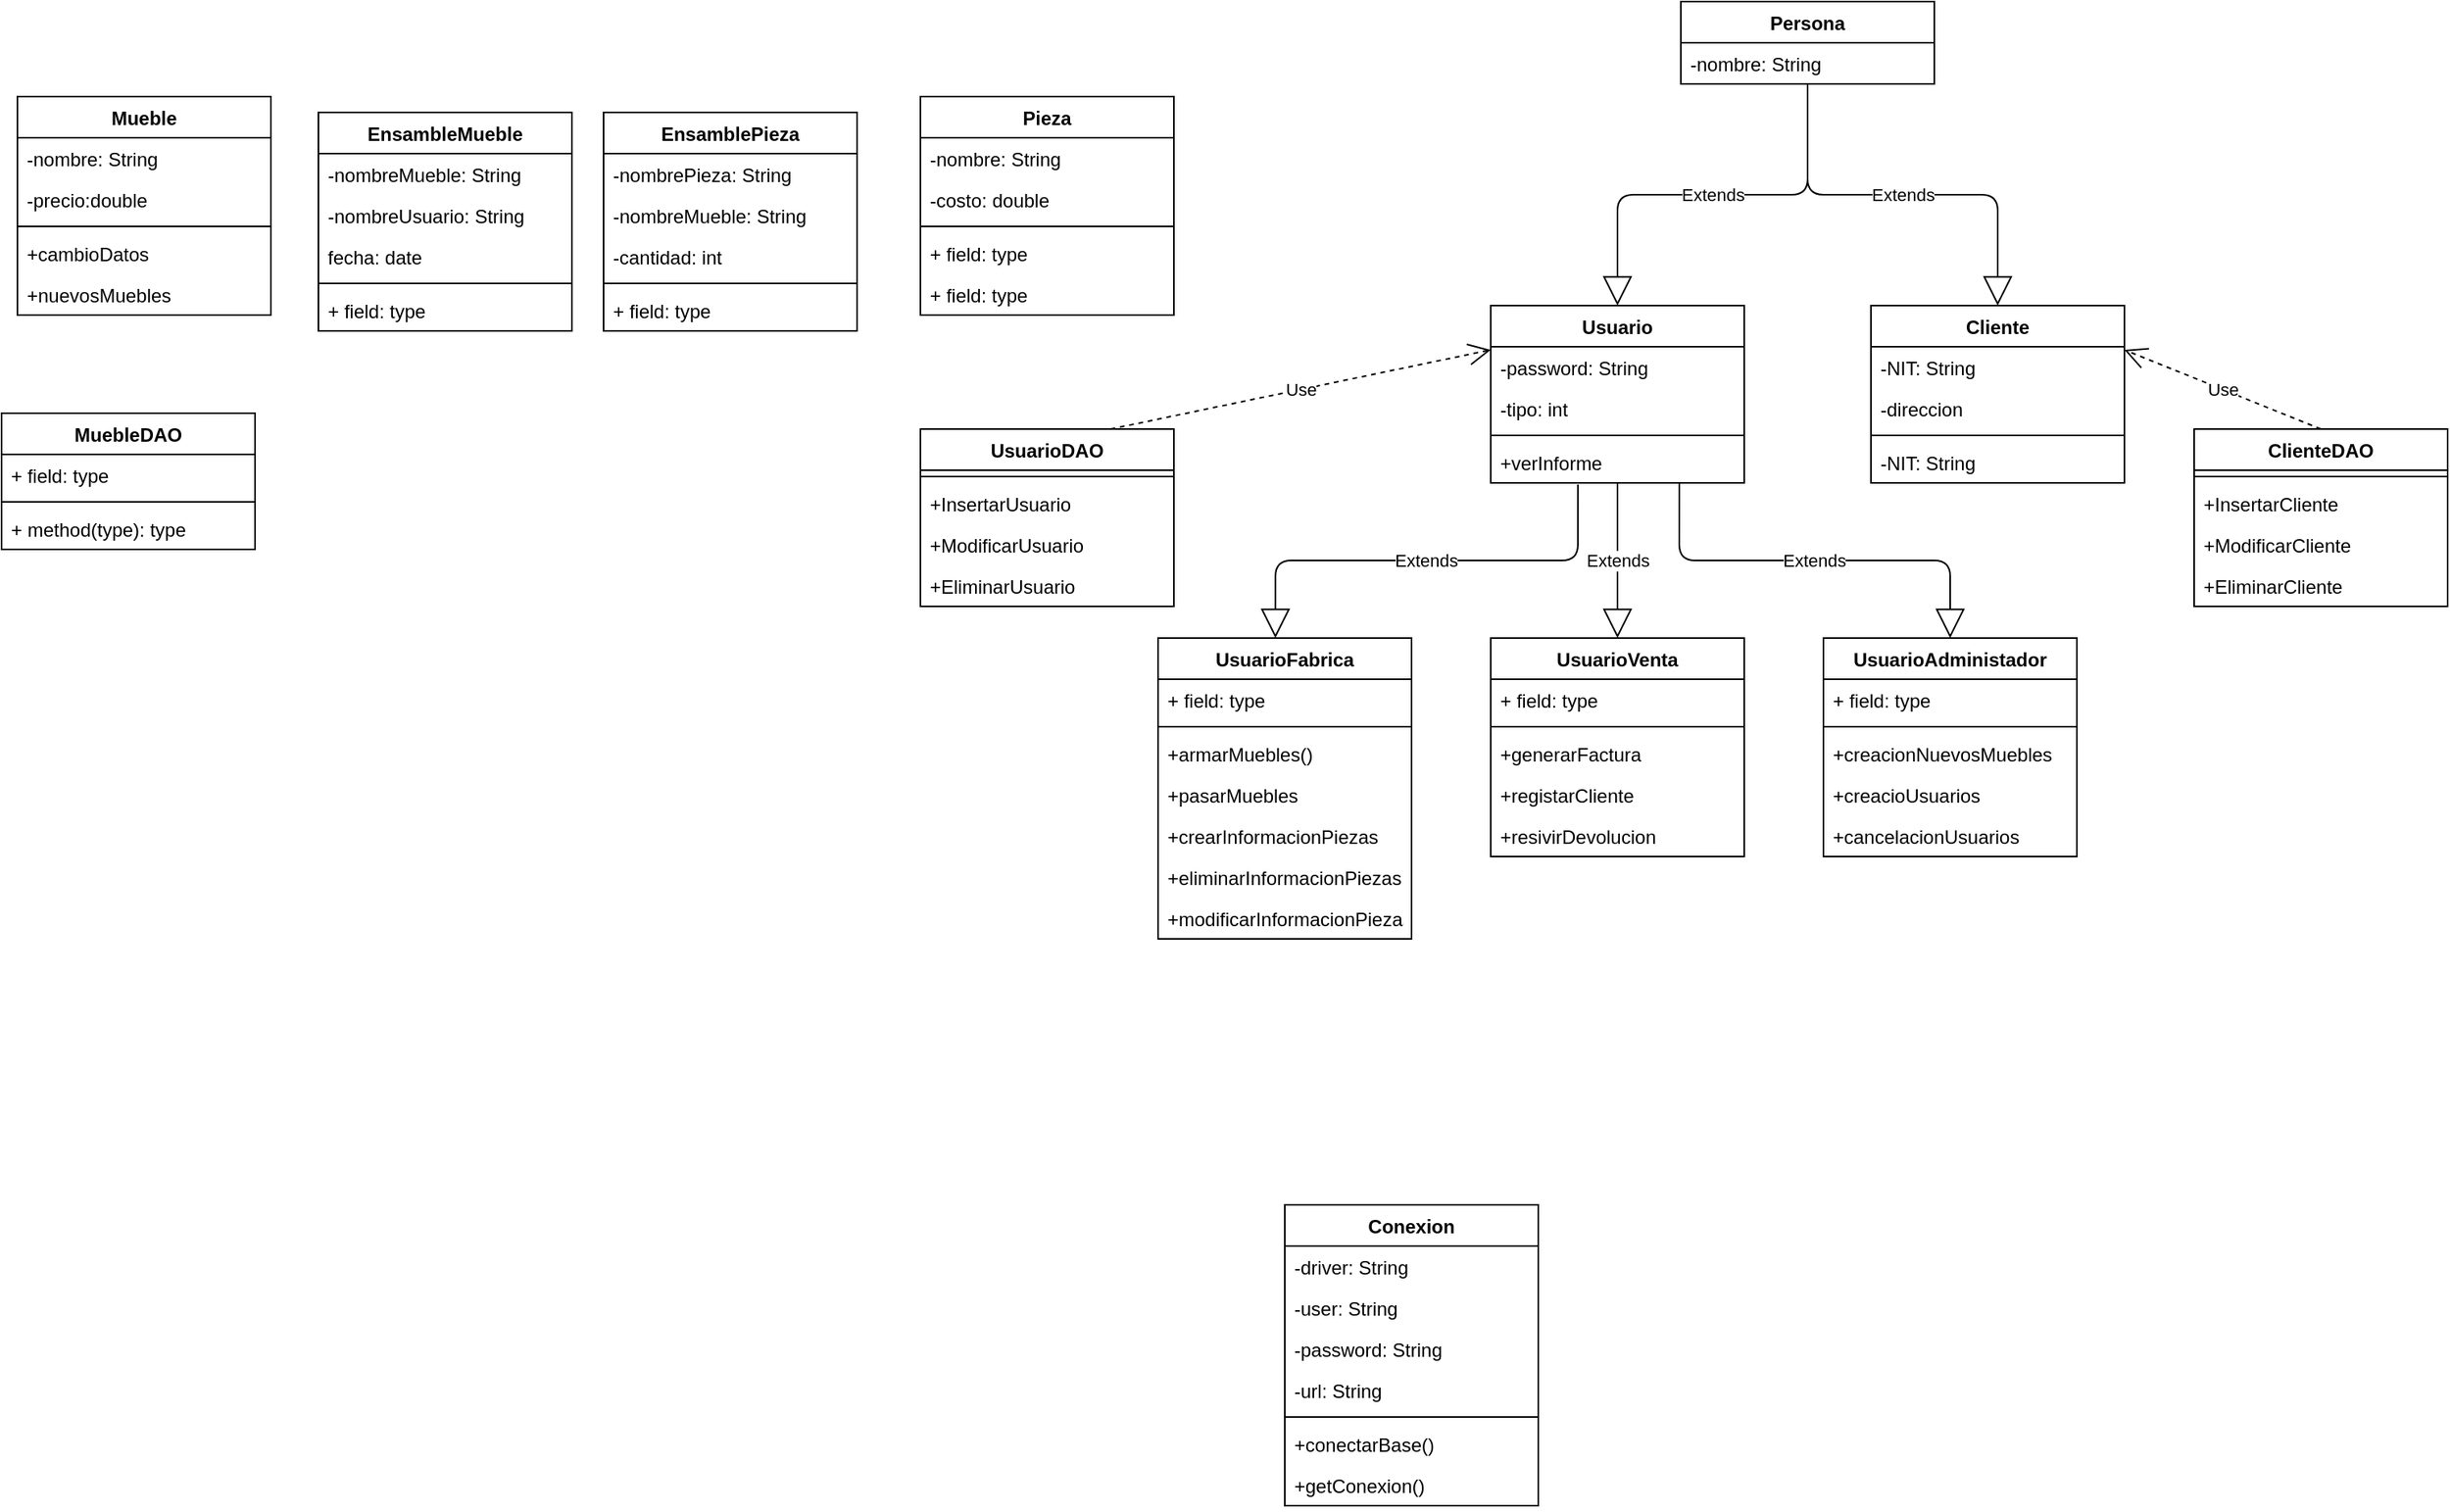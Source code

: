 <mxfile version="13.0.3" type="device"><diagram id="C5RBs43oDa-KdzZeNtuy" name="Page-1"><mxGraphModel dx="1036" dy="513" grid="1" gridSize="10" guides="1" tooltips="1" connect="1" arrows="1" fold="1" page="1" pageScale="1" pageWidth="827" pageHeight="1169" math="0" shadow="0"><root><mxCell id="WIyWlLk6GJQsqaUBKTNV-0"/><mxCell id="WIyWlLk6GJQsqaUBKTNV-1" parent="WIyWlLk6GJQsqaUBKTNV-0"/><mxCell id="KY036yBcIMVqXq4b4mm_-31" value="Extends" style="endArrow=block;endSize=16;endFill=0;html=1;exitX=0.344;exitY=1.038;exitDx=0;exitDy=0;exitPerimeter=0;entryX=0.463;entryY=0;entryDx=0;entryDy=0;entryPerimeter=0;edgeStyle=orthogonalEdgeStyle;" parent="WIyWlLk6GJQsqaUBKTNV-1" source="KY036yBcIMVqXq4b4mm_-18" target="KY036yBcIMVqXq4b4mm_-19" edge="1"><mxGeometry width="160" relative="1" as="geometry"><mxPoint x="860" y="362" as="sourcePoint"/><mxPoint x="960" y="402" as="targetPoint"/></mxGeometry></mxCell><mxCell id="KY036yBcIMVqXq4b4mm_-32" value="Extends" style="endArrow=block;endSize=16;endFill=0;html=1;exitX=0.5;exitY=1;exitDx=0;exitDy=0;exitPerimeter=0;entryX=0.5;entryY=0;entryDx=0;entryDy=0;edgeStyle=orthogonalEdgeStyle;" parent="WIyWlLk6GJQsqaUBKTNV-1" source="KY036yBcIMVqXq4b4mm_-18" target="KY036yBcIMVqXq4b4mm_-23" edge="1"><mxGeometry width="160" relative="1" as="geometry"><mxPoint x="1105.04" y="380.988" as="sourcePoint"/><mxPoint x="924.08" y="452" as="targetPoint"/></mxGeometry></mxCell><mxCell id="KY036yBcIMVqXq4b4mm_-33" value="Extends" style="endArrow=block;endSize=16;endFill=0;html=1;entryX=0.5;entryY=0;entryDx=0;entryDy=0;edgeStyle=orthogonalEdgeStyle;exitX=0.744;exitY=1;exitDx=0;exitDy=0;exitPerimeter=0;" parent="WIyWlLk6GJQsqaUBKTNV-1" source="KY036yBcIMVqXq4b4mm_-18" target="KY036yBcIMVqXq4b4mm_-27" edge="1"><mxGeometry width="160" relative="1" as="geometry"><mxPoint x="1115.04" y="390.988" as="sourcePoint"/><mxPoint x="934.08" y="462" as="targetPoint"/></mxGeometry></mxCell><mxCell id="KY036yBcIMVqXq4b4mm_-54" value="Extends" style="endArrow=block;endSize=16;endFill=0;html=1;entryX=0.5;entryY=0;entryDx=0;entryDy=0;edgeStyle=orthogonalEdgeStyle;exitX=0.5;exitY=1;exitDx=0;exitDy=0;" parent="WIyWlLk6GJQsqaUBKTNV-1" source="KY036yBcIMVqXq4b4mm_-44" target="KY036yBcIMVqXq4b4mm_-12" edge="1"><mxGeometry width="160" relative="1" as="geometry"><mxPoint x="1190" y="123" as="sourcePoint"/><mxPoint x="1034.52" y="302" as="targetPoint"/></mxGeometry></mxCell><mxCell id="KY036yBcIMVqXq4b4mm_-56" value="Extends" style="endArrow=block;endSize=16;endFill=0;html=1;exitX=0.5;exitY=1;exitDx=0;exitDy=0;entryX=0.5;entryY=0;entryDx=0;entryDy=0;edgeStyle=orthogonalEdgeStyle;" parent="WIyWlLk6GJQsqaUBKTNV-1" source="KY036yBcIMVqXq4b4mm_-44" target="KY036yBcIMVqXq4b4mm_-49" edge="1"><mxGeometry width="160" relative="1" as="geometry"><mxPoint x="1233.04" y="122" as="sourcePoint"/><mxPoint x="1140" y="242" as="targetPoint"/></mxGeometry></mxCell><mxCell id="KY036yBcIMVqXq4b4mm_-19" value="UsuarioFabrica" style="swimlane;fontStyle=1;align=center;verticalAlign=top;childLayout=stackLayout;horizontal=1;startSize=26;horizontalStack=0;resizeParent=1;resizeParentMax=0;resizeLast=0;collapsible=1;marginBottom=0;" parent="WIyWlLk6GJQsqaUBKTNV-1" vertex="1"><mxGeometry x="840" y="442" width="160" height="190" as="geometry"/></mxCell><mxCell id="KY036yBcIMVqXq4b4mm_-20" value="+ field: type" style="text;strokeColor=none;fillColor=none;align=left;verticalAlign=top;spacingLeft=4;spacingRight=4;overflow=hidden;rotatable=0;points=[[0,0.5],[1,0.5]];portConstraint=eastwest;" parent="KY036yBcIMVqXq4b4mm_-19" vertex="1"><mxGeometry y="26" width="160" height="26" as="geometry"/></mxCell><mxCell id="KY036yBcIMVqXq4b4mm_-21" value="" style="line;strokeWidth=1;fillColor=none;align=left;verticalAlign=middle;spacingTop=-1;spacingLeft=3;spacingRight=3;rotatable=0;labelPosition=right;points=[];portConstraint=eastwest;" parent="KY036yBcIMVqXq4b4mm_-19" vertex="1"><mxGeometry y="52" width="160" height="8" as="geometry"/></mxCell><mxCell id="KY036yBcIMVqXq4b4mm_-22" value="+armarMuebles()" style="text;strokeColor=none;fillColor=none;align=left;verticalAlign=top;spacingLeft=4;spacingRight=4;overflow=hidden;rotatable=0;points=[[0,0.5],[1,0.5]];portConstraint=eastwest;" parent="KY036yBcIMVqXq4b4mm_-19" vertex="1"><mxGeometry y="60" width="160" height="26" as="geometry"/></mxCell><mxCell id="KY036yBcIMVqXq4b4mm_-41" value="+pasarMuebles" style="text;strokeColor=none;fillColor=none;align=left;verticalAlign=top;spacingLeft=4;spacingRight=4;overflow=hidden;rotatable=0;points=[[0,0.5],[1,0.5]];portConstraint=eastwest;" parent="KY036yBcIMVqXq4b4mm_-19" vertex="1"><mxGeometry y="86" width="160" height="26" as="geometry"/></mxCell><mxCell id="KY036yBcIMVqXq4b4mm_-57" value="+crearInformacionPiezas" style="text;strokeColor=none;fillColor=none;align=left;verticalAlign=top;spacingLeft=4;spacingRight=4;overflow=hidden;rotatable=0;points=[[0,0.5],[1,0.5]];portConstraint=eastwest;" parent="KY036yBcIMVqXq4b4mm_-19" vertex="1"><mxGeometry y="112" width="160" height="26" as="geometry"/></mxCell><mxCell id="KY036yBcIMVqXq4b4mm_-58" value="+eliminarInformacionPiezas" style="text;strokeColor=none;fillColor=none;align=left;verticalAlign=top;spacingLeft=4;spacingRight=4;overflow=hidden;rotatable=0;points=[[0,0.5],[1,0.5]];portConstraint=eastwest;" parent="KY036yBcIMVqXq4b4mm_-19" vertex="1"><mxGeometry y="138" width="160" height="26" as="geometry"/></mxCell><mxCell id="KY036yBcIMVqXq4b4mm_-59" value="+modificarInformacionPiezas" style="text;strokeColor=none;fillColor=none;align=left;verticalAlign=top;spacingLeft=4;spacingRight=4;overflow=hidden;rotatable=0;points=[[0,0.5],[1,0.5]];portConstraint=eastwest;" parent="KY036yBcIMVqXq4b4mm_-19" vertex="1"><mxGeometry y="164" width="160" height="26" as="geometry"/></mxCell><mxCell id="KY036yBcIMVqXq4b4mm_-23" value="UsuarioVenta" style="swimlane;fontStyle=1;align=center;verticalAlign=top;childLayout=stackLayout;horizontal=1;startSize=26;horizontalStack=0;resizeParent=1;resizeParentMax=0;resizeLast=0;collapsible=1;marginBottom=0;" parent="WIyWlLk6GJQsqaUBKTNV-1" vertex="1"><mxGeometry x="1050" y="442" width="160" height="138" as="geometry"/></mxCell><mxCell id="KY036yBcIMVqXq4b4mm_-24" value="+ field: type" style="text;strokeColor=none;fillColor=none;align=left;verticalAlign=top;spacingLeft=4;spacingRight=4;overflow=hidden;rotatable=0;points=[[0,0.5],[1,0.5]];portConstraint=eastwest;" parent="KY036yBcIMVqXq4b4mm_-23" vertex="1"><mxGeometry y="26" width="160" height="26" as="geometry"/></mxCell><mxCell id="KY036yBcIMVqXq4b4mm_-25" value="" style="line;strokeWidth=1;fillColor=none;align=left;verticalAlign=middle;spacingTop=-1;spacingLeft=3;spacingRight=3;rotatable=0;labelPosition=right;points=[];portConstraint=eastwest;" parent="KY036yBcIMVqXq4b4mm_-23" vertex="1"><mxGeometry y="52" width="160" height="8" as="geometry"/></mxCell><mxCell id="KY036yBcIMVqXq4b4mm_-26" value="+generarFactura" style="text;strokeColor=none;fillColor=none;align=left;verticalAlign=top;spacingLeft=4;spacingRight=4;overflow=hidden;rotatable=0;points=[[0,0.5],[1,0.5]];portConstraint=eastwest;" parent="KY036yBcIMVqXq4b4mm_-23" vertex="1"><mxGeometry y="60" width="160" height="26" as="geometry"/></mxCell><mxCell id="KY036yBcIMVqXq4b4mm_-42" value="+registarCliente" style="text;strokeColor=none;fillColor=none;align=left;verticalAlign=top;spacingLeft=4;spacingRight=4;overflow=hidden;rotatable=0;points=[[0,0.5],[1,0.5]];portConstraint=eastwest;" parent="KY036yBcIMVqXq4b4mm_-23" vertex="1"><mxGeometry y="86" width="160" height="26" as="geometry"/></mxCell><mxCell id="KY036yBcIMVqXq4b4mm_-43" value="+resivirDevolucion" style="text;strokeColor=none;fillColor=none;align=left;verticalAlign=top;spacingLeft=4;spacingRight=4;overflow=hidden;rotatable=0;points=[[0,0.5],[1,0.5]];portConstraint=eastwest;" parent="KY036yBcIMVqXq4b4mm_-23" vertex="1"><mxGeometry y="112" width="160" height="26" as="geometry"/></mxCell><mxCell id="KY036yBcIMVqXq4b4mm_-27" value="UsuarioAdministador" style="swimlane;fontStyle=1;align=center;verticalAlign=top;childLayout=stackLayout;horizontal=1;startSize=26;horizontalStack=0;resizeParent=1;resizeParentMax=0;resizeLast=0;collapsible=1;marginBottom=0;" parent="WIyWlLk6GJQsqaUBKTNV-1" vertex="1"><mxGeometry x="1260" y="442" width="160" height="138" as="geometry"/></mxCell><mxCell id="KY036yBcIMVqXq4b4mm_-28" value="+ field: type" style="text;strokeColor=none;fillColor=none;align=left;verticalAlign=top;spacingLeft=4;spacingRight=4;overflow=hidden;rotatable=0;points=[[0,0.5],[1,0.5]];portConstraint=eastwest;" parent="KY036yBcIMVqXq4b4mm_-27" vertex="1"><mxGeometry y="26" width="160" height="26" as="geometry"/></mxCell><mxCell id="KY036yBcIMVqXq4b4mm_-29" value="" style="line;strokeWidth=1;fillColor=none;align=left;verticalAlign=middle;spacingTop=-1;spacingLeft=3;spacingRight=3;rotatable=0;labelPosition=right;points=[];portConstraint=eastwest;" parent="KY036yBcIMVqXq4b4mm_-27" vertex="1"><mxGeometry y="52" width="160" height="8" as="geometry"/></mxCell><mxCell id="KY036yBcIMVqXq4b4mm_-30" value="+creacionNuevosMuebles" style="text;strokeColor=none;fillColor=none;align=left;verticalAlign=top;spacingLeft=4;spacingRight=4;overflow=hidden;rotatable=0;points=[[0,0.5],[1,0.5]];portConstraint=eastwest;" parent="KY036yBcIMVqXq4b4mm_-27" vertex="1"><mxGeometry y="60" width="160" height="26" as="geometry"/></mxCell><mxCell id="KY036yBcIMVqXq4b4mm_-61" value="+creacioUsuarios" style="text;strokeColor=none;fillColor=none;align=left;verticalAlign=top;spacingLeft=4;spacingRight=4;overflow=hidden;rotatable=0;points=[[0,0.5],[1,0.5]];portConstraint=eastwest;" parent="KY036yBcIMVqXq4b4mm_-27" vertex="1"><mxGeometry y="86" width="160" height="26" as="geometry"/></mxCell><mxCell id="KY036yBcIMVqXq4b4mm_-62" value="+cancelacionUsuarios" style="text;strokeColor=none;fillColor=none;align=left;verticalAlign=top;spacingLeft=4;spacingRight=4;overflow=hidden;rotatable=0;points=[[0,0.5],[1,0.5]];portConstraint=eastwest;" parent="KY036yBcIMVqXq4b4mm_-27" vertex="1"><mxGeometry y="112" width="160" height="26" as="geometry"/></mxCell><mxCell id="KY036yBcIMVqXq4b4mm_-12" value="Usuario" style="swimlane;fontStyle=1;align=center;verticalAlign=top;childLayout=stackLayout;horizontal=1;startSize=26;horizontalStack=0;resizeParent=1;resizeParentMax=0;resizeLast=0;collapsible=1;marginBottom=0;" parent="WIyWlLk6GJQsqaUBKTNV-1" vertex="1"><mxGeometry x="1050" y="232" width="160" height="112" as="geometry"/></mxCell><mxCell id="KY036yBcIMVqXq4b4mm_-15" value="-password: String" style="text;strokeColor=none;fillColor=none;align=left;verticalAlign=top;spacingLeft=4;spacingRight=4;overflow=hidden;rotatable=0;points=[[0,0.5],[1,0.5]];portConstraint=eastwest;" parent="KY036yBcIMVqXq4b4mm_-12" vertex="1"><mxGeometry y="26" width="160" height="26" as="geometry"/></mxCell><mxCell id="KY036yBcIMVqXq4b4mm_-16" value="-tipo: int" style="text;strokeColor=none;fillColor=none;align=left;verticalAlign=top;spacingLeft=4;spacingRight=4;overflow=hidden;rotatable=0;points=[[0,0.5],[1,0.5]];portConstraint=eastwest;" parent="KY036yBcIMVqXq4b4mm_-12" vertex="1"><mxGeometry y="52" width="160" height="26" as="geometry"/></mxCell><mxCell id="KY036yBcIMVqXq4b4mm_-14" value="" style="line;strokeWidth=1;fillColor=none;align=left;verticalAlign=middle;spacingTop=-1;spacingLeft=3;spacingRight=3;rotatable=0;labelPosition=right;points=[];portConstraint=eastwest;" parent="KY036yBcIMVqXq4b4mm_-12" vertex="1"><mxGeometry y="78" width="160" height="8" as="geometry"/></mxCell><mxCell id="KY036yBcIMVqXq4b4mm_-18" value="+verInforme" style="text;strokeColor=none;fillColor=none;align=left;verticalAlign=top;spacingLeft=4;spacingRight=4;overflow=hidden;rotatable=0;points=[[0,0.5],[1,0.5]];portConstraint=eastwest;" parent="KY036yBcIMVqXq4b4mm_-12" vertex="1"><mxGeometry y="86" width="160" height="26" as="geometry"/></mxCell><mxCell id="KY036yBcIMVqXq4b4mm_-49" value="Cliente" style="swimlane;fontStyle=1;align=center;verticalAlign=top;childLayout=stackLayout;horizontal=1;startSize=26;horizontalStack=0;resizeParent=1;resizeParentMax=0;resizeLast=0;collapsible=1;marginBottom=0;" parent="WIyWlLk6GJQsqaUBKTNV-1" vertex="1"><mxGeometry x="1290" y="232" width="160" height="112" as="geometry"/></mxCell><mxCell id="KY036yBcIMVqXq4b4mm_-50" value="-NIT: String" style="text;strokeColor=none;fillColor=none;align=left;verticalAlign=top;spacingLeft=4;spacingRight=4;overflow=hidden;rotatable=0;points=[[0,0.5],[1,0.5]];portConstraint=eastwest;" parent="KY036yBcIMVqXq4b4mm_-49" vertex="1"><mxGeometry y="26" width="160" height="26" as="geometry"/></mxCell><mxCell id="KY036yBcIMVqXq4b4mm_-52" value="-direccion" style="text;strokeColor=none;fillColor=none;align=left;verticalAlign=top;spacingLeft=4;spacingRight=4;overflow=hidden;rotatable=0;points=[[0,0.5],[1,0.5]];portConstraint=eastwest;" parent="KY036yBcIMVqXq4b4mm_-49" vertex="1"><mxGeometry y="52" width="160" height="26" as="geometry"/></mxCell><mxCell id="KY036yBcIMVqXq4b4mm_-51" value="" style="line;strokeWidth=1;fillColor=none;align=left;verticalAlign=middle;spacingTop=-1;spacingLeft=3;spacingRight=3;rotatable=0;labelPosition=right;points=[];portConstraint=eastwest;" parent="KY036yBcIMVqXq4b4mm_-49" vertex="1"><mxGeometry y="78" width="160" height="8" as="geometry"/></mxCell><mxCell id="KY036yBcIMVqXq4b4mm_-60" value="-NIT: String" style="text;strokeColor=none;fillColor=none;align=left;verticalAlign=top;spacingLeft=4;spacingRight=4;overflow=hidden;rotatable=0;points=[[0,0.5],[1,0.5]];portConstraint=eastwest;" parent="KY036yBcIMVqXq4b4mm_-49" vertex="1"><mxGeometry y="86" width="160" height="26" as="geometry"/></mxCell><mxCell id="KY036yBcIMVqXq4b4mm_-44" value="Persona" style="swimlane;fontStyle=1;align=center;verticalAlign=top;childLayout=stackLayout;horizontal=1;startSize=26;horizontalStack=0;resizeParent=1;resizeParentMax=0;resizeLast=0;collapsible=1;marginBottom=0;" parent="WIyWlLk6GJQsqaUBKTNV-1" vertex="1"><mxGeometry x="1170" y="40" width="160" height="52" as="geometry"/></mxCell><mxCell id="KY036yBcIMVqXq4b4mm_-45" value="-nombre: String" style="text;strokeColor=none;fillColor=none;align=left;verticalAlign=top;spacingLeft=4;spacingRight=4;overflow=hidden;rotatable=0;points=[[0,0.5],[1,0.5]];portConstraint=eastwest;" parent="KY036yBcIMVqXq4b4mm_-44" vertex="1"><mxGeometry y="26" width="160" height="26" as="geometry"/></mxCell><mxCell id="LrFV_7nvAxA-g4jiQWTd-6" value="Use" style="endArrow=open;endSize=12;dashed=1;html=1;exitX=0.75;exitY=0;exitDx=0;exitDy=0;entryX=0;entryY=0.25;entryDx=0;entryDy=0;" parent="WIyWlLk6GJQsqaUBKTNV-1" source="LrFV_7nvAxA-g4jiQWTd-0" target="KY036yBcIMVqXq4b4mm_-12" edge="1"><mxGeometry width="160" relative="1" as="geometry"><mxPoint x="760" y="370" as="sourcePoint"/><mxPoint x="920" y="370" as="targetPoint"/></mxGeometry></mxCell><mxCell id="LrFV_7nvAxA-g4jiQWTd-0" value="UsuarioDAO" style="swimlane;fontStyle=1;align=center;verticalAlign=top;childLayout=stackLayout;horizontal=1;startSize=26;horizontalStack=0;resizeParent=1;resizeParentMax=0;resizeLast=0;collapsible=1;marginBottom=0;" parent="WIyWlLk6GJQsqaUBKTNV-1" vertex="1"><mxGeometry x="690" y="310" width="160" height="112" as="geometry"/></mxCell><mxCell id="LrFV_7nvAxA-g4jiQWTd-2" value="" style="line;strokeWidth=1;fillColor=none;align=left;verticalAlign=middle;spacingTop=-1;spacingLeft=3;spacingRight=3;rotatable=0;labelPosition=right;points=[];portConstraint=eastwest;" parent="LrFV_7nvAxA-g4jiQWTd-0" vertex="1"><mxGeometry y="26" width="160" height="8" as="geometry"/></mxCell><mxCell id="LrFV_7nvAxA-g4jiQWTd-3" value="+InsertarUsuario" style="text;strokeColor=none;fillColor=none;align=left;verticalAlign=top;spacingLeft=4;spacingRight=4;overflow=hidden;rotatable=0;points=[[0,0.5],[1,0.5]];portConstraint=eastwest;" parent="LrFV_7nvAxA-g4jiQWTd-0" vertex="1"><mxGeometry y="34" width="160" height="26" as="geometry"/></mxCell><mxCell id="LrFV_7nvAxA-g4jiQWTd-4" value="+ModificarUsuario" style="text;strokeColor=none;fillColor=none;align=left;verticalAlign=top;spacingLeft=4;spacingRight=4;overflow=hidden;rotatable=0;points=[[0,0.5],[1,0.5]];portConstraint=eastwest;" parent="LrFV_7nvAxA-g4jiQWTd-0" vertex="1"><mxGeometry y="60" width="160" height="26" as="geometry"/></mxCell><mxCell id="LrFV_7nvAxA-g4jiQWTd-5" value="+EliminarUsuario" style="text;strokeColor=none;fillColor=none;align=left;verticalAlign=top;spacingLeft=4;spacingRight=4;overflow=hidden;rotatable=0;points=[[0,0.5],[1,0.5]];portConstraint=eastwest;" parent="LrFV_7nvAxA-g4jiQWTd-0" vertex="1"><mxGeometry y="86" width="160" height="26" as="geometry"/></mxCell><mxCell id="LrFV_7nvAxA-g4jiQWTd-11" value="ClienteDAO" style="swimlane;fontStyle=1;align=center;verticalAlign=top;childLayout=stackLayout;horizontal=1;startSize=26;horizontalStack=0;resizeParent=1;resizeParentMax=0;resizeLast=0;collapsible=1;marginBottom=0;" parent="WIyWlLk6GJQsqaUBKTNV-1" vertex="1"><mxGeometry x="1494" y="310" width="160" height="112" as="geometry"/></mxCell><mxCell id="LrFV_7nvAxA-g4jiQWTd-12" value="" style="line;strokeWidth=1;fillColor=none;align=left;verticalAlign=middle;spacingTop=-1;spacingLeft=3;spacingRight=3;rotatable=0;labelPosition=right;points=[];portConstraint=eastwest;" parent="LrFV_7nvAxA-g4jiQWTd-11" vertex="1"><mxGeometry y="26" width="160" height="8" as="geometry"/></mxCell><mxCell id="LrFV_7nvAxA-g4jiQWTd-13" value="+InsertarCliente" style="text;strokeColor=none;fillColor=none;align=left;verticalAlign=top;spacingLeft=4;spacingRight=4;overflow=hidden;rotatable=0;points=[[0,0.5],[1,0.5]];portConstraint=eastwest;" parent="LrFV_7nvAxA-g4jiQWTd-11" vertex="1"><mxGeometry y="34" width="160" height="26" as="geometry"/></mxCell><mxCell id="LrFV_7nvAxA-g4jiQWTd-14" value="+ModificarCliente" style="text;strokeColor=none;fillColor=none;align=left;verticalAlign=top;spacingLeft=4;spacingRight=4;overflow=hidden;rotatable=0;points=[[0,0.5],[1,0.5]];portConstraint=eastwest;" parent="LrFV_7nvAxA-g4jiQWTd-11" vertex="1"><mxGeometry y="60" width="160" height="26" as="geometry"/></mxCell><mxCell id="LrFV_7nvAxA-g4jiQWTd-15" value="+EliminarCliente" style="text;strokeColor=none;fillColor=none;align=left;verticalAlign=top;spacingLeft=4;spacingRight=4;overflow=hidden;rotatable=0;points=[[0,0.5],[1,0.5]];portConstraint=eastwest;" parent="LrFV_7nvAxA-g4jiQWTd-11" vertex="1"><mxGeometry y="86" width="160" height="26" as="geometry"/></mxCell><mxCell id="LrFV_7nvAxA-g4jiQWTd-16" value="Use" style="endArrow=open;endSize=12;dashed=1;html=1;exitX=0.5;exitY=0;exitDx=0;exitDy=0;entryX=1;entryY=0.25;entryDx=0;entryDy=0;" parent="WIyWlLk6GJQsqaUBKTNV-1" source="LrFV_7nvAxA-g4jiQWTd-11" target="KY036yBcIMVqXq4b4mm_-49" edge="1"><mxGeometry width="160" relative="1" as="geometry"><mxPoint x="820" y="320" as="sourcePoint"/><mxPoint x="1060" y="270" as="targetPoint"/></mxGeometry></mxCell><mxCell id="KY036yBcIMVqXq4b4mm_-34" value="Pieza" style="swimlane;fontStyle=1;align=center;verticalAlign=top;childLayout=stackLayout;horizontal=1;startSize=26;horizontalStack=0;resizeParent=1;resizeParentMax=0;resizeLast=0;collapsible=1;marginBottom=0;" parent="WIyWlLk6GJQsqaUBKTNV-1" vertex="1"><mxGeometry x="690" y="100" width="160" height="138" as="geometry"/></mxCell><mxCell id="KY036yBcIMVqXq4b4mm_-35" value="-nombre: String" style="text;strokeColor=none;fillColor=none;align=left;verticalAlign=top;spacingLeft=4;spacingRight=4;overflow=hidden;rotatable=0;points=[[0,0.5],[1,0.5]];portConstraint=eastwest;" parent="KY036yBcIMVqXq4b4mm_-34" vertex="1"><mxGeometry y="26" width="160" height="26" as="geometry"/></mxCell><mxCell id="KY036yBcIMVqXq4b4mm_-37" value="-costo: double" style="text;strokeColor=none;fillColor=none;align=left;verticalAlign=top;spacingLeft=4;spacingRight=4;overflow=hidden;rotatable=0;points=[[0,0.5],[1,0.5]];portConstraint=eastwest;" parent="KY036yBcIMVqXq4b4mm_-34" vertex="1"><mxGeometry y="52" width="160" height="26" as="geometry"/></mxCell><mxCell id="KY036yBcIMVqXq4b4mm_-36" value="" style="line;strokeWidth=1;fillColor=none;align=left;verticalAlign=middle;spacingTop=-1;spacingLeft=3;spacingRight=3;rotatable=0;labelPosition=right;points=[];portConstraint=eastwest;" parent="KY036yBcIMVqXq4b4mm_-34" vertex="1"><mxGeometry y="78" width="160" height="8" as="geometry"/></mxCell><mxCell id="KY036yBcIMVqXq4b4mm_-38" value="+ field: type" style="text;strokeColor=none;fillColor=none;align=left;verticalAlign=top;spacingLeft=4;spacingRight=4;overflow=hidden;rotatable=0;points=[[0,0.5],[1,0.5]];portConstraint=eastwest;" parent="KY036yBcIMVqXq4b4mm_-34" vertex="1"><mxGeometry y="86" width="160" height="26" as="geometry"/></mxCell><mxCell id="KY036yBcIMVqXq4b4mm_-39" value="+ field: type" style="text;strokeColor=none;fillColor=none;align=left;verticalAlign=top;spacingLeft=4;spacingRight=4;overflow=hidden;rotatable=0;points=[[0,0.5],[1,0.5]];portConstraint=eastwest;" parent="KY036yBcIMVqXq4b4mm_-34" vertex="1"><mxGeometry y="112" width="160" height="26" as="geometry"/></mxCell><mxCell id="KC_mSilhaXqr9SJmocdY-0" value="EnsamblePieza" style="swimlane;fontStyle=1;align=center;verticalAlign=top;childLayout=stackLayout;horizontal=1;startSize=26;horizontalStack=0;resizeParent=1;resizeParentMax=0;resizeLast=0;collapsible=1;marginBottom=0;" parent="WIyWlLk6GJQsqaUBKTNV-1" vertex="1"><mxGeometry x="490" y="110" width="160" height="138" as="geometry"/></mxCell><mxCell id="KC_mSilhaXqr9SJmocdY-1" value="-nombrePieza: String" style="text;strokeColor=none;fillColor=none;align=left;verticalAlign=top;spacingLeft=4;spacingRight=4;overflow=hidden;rotatable=0;points=[[0,0.5],[1,0.5]];portConstraint=eastwest;" parent="KC_mSilhaXqr9SJmocdY-0" vertex="1"><mxGeometry y="26" width="160" height="26" as="geometry"/></mxCell><mxCell id="KC_mSilhaXqr9SJmocdY-3" value="-nombreMueble: String" style="text;strokeColor=none;fillColor=none;align=left;verticalAlign=top;spacingLeft=4;spacingRight=4;overflow=hidden;rotatable=0;points=[[0,0.5],[1,0.5]];portConstraint=eastwest;" parent="KC_mSilhaXqr9SJmocdY-0" vertex="1"><mxGeometry y="52" width="160" height="26" as="geometry"/></mxCell><mxCell id="KC_mSilhaXqr9SJmocdY-9" value="-cantidad: int" style="text;strokeColor=none;fillColor=none;align=left;verticalAlign=top;spacingLeft=4;spacingRight=4;overflow=hidden;rotatable=0;points=[[0,0.5],[1,0.5]];portConstraint=eastwest;" parent="KC_mSilhaXqr9SJmocdY-0" vertex="1"><mxGeometry y="78" width="160" height="26" as="geometry"/></mxCell><mxCell id="KC_mSilhaXqr9SJmocdY-2" value="" style="line;strokeWidth=1;fillColor=none;align=left;verticalAlign=middle;spacingTop=-1;spacingLeft=3;spacingRight=3;rotatable=0;labelPosition=right;points=[];portConstraint=eastwest;" parent="KC_mSilhaXqr9SJmocdY-0" vertex="1"><mxGeometry y="104" width="160" height="8" as="geometry"/></mxCell><mxCell id="KC_mSilhaXqr9SJmocdY-10" value="+ field: type" style="text;strokeColor=none;fillColor=none;align=left;verticalAlign=top;spacingLeft=4;spacingRight=4;overflow=hidden;rotatable=0;points=[[0,0.5],[1,0.5]];portConstraint=eastwest;" parent="KC_mSilhaXqr9SJmocdY-0" vertex="1"><mxGeometry y="112" width="160" height="26" as="geometry"/></mxCell><mxCell id="KC_mSilhaXqr9SJmocdY-5" value="EnsambleMueble" style="swimlane;fontStyle=1;align=center;verticalAlign=top;childLayout=stackLayout;horizontal=1;startSize=26;horizontalStack=0;resizeParent=1;resizeParentMax=0;resizeLast=0;collapsible=1;marginBottom=0;" parent="WIyWlLk6GJQsqaUBKTNV-1" vertex="1"><mxGeometry x="310" y="110" width="160" height="138" as="geometry"/></mxCell><mxCell id="KC_mSilhaXqr9SJmocdY-6" value="-nombreMueble: String" style="text;strokeColor=none;fillColor=none;align=left;verticalAlign=top;spacingLeft=4;spacingRight=4;overflow=hidden;rotatable=0;points=[[0,0.5],[1,0.5]];portConstraint=eastwest;" parent="KC_mSilhaXqr9SJmocdY-5" vertex="1"><mxGeometry y="26" width="160" height="26" as="geometry"/></mxCell><mxCell id="KC_mSilhaXqr9SJmocdY-8" value="-nombreUsuario: String" style="text;strokeColor=none;fillColor=none;align=left;verticalAlign=top;spacingLeft=4;spacingRight=4;overflow=hidden;rotatable=0;points=[[0,0.5],[1,0.5]];portConstraint=eastwest;" parent="KC_mSilhaXqr9SJmocdY-5" vertex="1"><mxGeometry y="52" width="160" height="26" as="geometry"/></mxCell><mxCell id="KC_mSilhaXqr9SJmocdY-11" value="fecha: date" style="text;strokeColor=none;fillColor=none;align=left;verticalAlign=top;spacingLeft=4;spacingRight=4;overflow=hidden;rotatable=0;points=[[0,0.5],[1,0.5]];portConstraint=eastwest;" parent="KC_mSilhaXqr9SJmocdY-5" vertex="1"><mxGeometry y="78" width="160" height="26" as="geometry"/></mxCell><mxCell id="KC_mSilhaXqr9SJmocdY-7" value="" style="line;strokeWidth=1;fillColor=none;align=left;verticalAlign=middle;spacingTop=-1;spacingLeft=3;spacingRight=3;rotatable=0;labelPosition=right;points=[];portConstraint=eastwest;" parent="KC_mSilhaXqr9SJmocdY-5" vertex="1"><mxGeometry y="104" width="160" height="8" as="geometry"/></mxCell><mxCell id="KC_mSilhaXqr9SJmocdY-12" value="+ field: type" style="text;strokeColor=none;fillColor=none;align=left;verticalAlign=top;spacingLeft=4;spacingRight=4;overflow=hidden;rotatable=0;points=[[0,0.5],[1,0.5]];portConstraint=eastwest;" parent="KC_mSilhaXqr9SJmocdY-5" vertex="1"><mxGeometry y="112" width="160" height="26" as="geometry"/></mxCell><mxCell id="KY036yBcIMVqXq4b4mm_-0" value="Mueble" style="swimlane;fontStyle=1;align=center;verticalAlign=top;childLayout=stackLayout;horizontal=1;startSize=26;horizontalStack=0;resizeParent=1;resizeParentMax=0;resizeLast=0;collapsible=1;marginBottom=0;" parent="WIyWlLk6GJQsqaUBKTNV-1" vertex="1"><mxGeometry x="120" y="100" width="160" height="138" as="geometry"/></mxCell><mxCell id="KY036yBcIMVqXq4b4mm_-1" value="-nombre: String&#10;" style="text;strokeColor=none;fillColor=none;align=left;verticalAlign=top;spacingLeft=4;spacingRight=4;overflow=hidden;rotatable=0;points=[[0,0.5],[1,0.5]];portConstraint=eastwest;" parent="KY036yBcIMVqXq4b4mm_-0" vertex="1"><mxGeometry y="26" width="160" height="26" as="geometry"/></mxCell><mxCell id="KY036yBcIMVqXq4b4mm_-3" value="-precio:double" style="text;strokeColor=none;fillColor=none;align=left;verticalAlign=top;spacingLeft=4;spacingRight=4;overflow=hidden;rotatable=0;points=[[0,0.5],[1,0.5]];portConstraint=eastwest;" parent="KY036yBcIMVqXq4b4mm_-0" vertex="1"><mxGeometry y="52" width="160" height="26" as="geometry"/></mxCell><mxCell id="KY036yBcIMVqXq4b4mm_-2" value="" style="line;strokeWidth=1;fillColor=none;align=left;verticalAlign=middle;spacingTop=-1;spacingLeft=3;spacingRight=3;rotatable=0;labelPosition=right;points=[];portConstraint=eastwest;" parent="KY036yBcIMVqXq4b4mm_-0" vertex="1"><mxGeometry y="78" width="160" height="8" as="geometry"/></mxCell><mxCell id="KY036yBcIMVqXq4b4mm_-8" value="+cambioDatos" style="text;strokeColor=none;fillColor=none;align=left;verticalAlign=top;spacingLeft=4;spacingRight=4;overflow=hidden;rotatable=0;points=[[0,0.5],[1,0.5]];portConstraint=eastwest;" parent="KY036yBcIMVqXq4b4mm_-0" vertex="1"><mxGeometry y="86" width="160" height="26" as="geometry"/></mxCell><mxCell id="KY036yBcIMVqXq4b4mm_-10" value="+nuevosMuebles" style="text;strokeColor=none;fillColor=none;align=left;verticalAlign=top;spacingLeft=4;spacingRight=4;overflow=hidden;rotatable=0;points=[[0,0.5],[1,0.5]];portConstraint=eastwest;" parent="KY036yBcIMVqXq4b4mm_-0" vertex="1"><mxGeometry y="112" width="160" height="26" as="geometry"/></mxCell><mxCell id="LrFV_7nvAxA-g4jiQWTd-25" value="MuebleDAO" style="swimlane;fontStyle=1;align=center;verticalAlign=top;childLayout=stackLayout;horizontal=1;startSize=26;horizontalStack=0;resizeParent=1;resizeParentMax=0;resizeLast=0;collapsible=1;marginBottom=0;" parent="WIyWlLk6GJQsqaUBKTNV-1" vertex="1"><mxGeometry x="110" y="300" width="160" height="86" as="geometry"/></mxCell><mxCell id="LrFV_7nvAxA-g4jiQWTd-26" value="+ field: type" style="text;strokeColor=none;fillColor=none;align=left;verticalAlign=top;spacingLeft=4;spacingRight=4;overflow=hidden;rotatable=0;points=[[0,0.5],[1,0.5]];portConstraint=eastwest;" parent="LrFV_7nvAxA-g4jiQWTd-25" vertex="1"><mxGeometry y="26" width="160" height="26" as="geometry"/></mxCell><mxCell id="LrFV_7nvAxA-g4jiQWTd-27" value="" style="line;strokeWidth=1;fillColor=none;align=left;verticalAlign=middle;spacingTop=-1;spacingLeft=3;spacingRight=3;rotatable=0;labelPosition=right;points=[];portConstraint=eastwest;" parent="LrFV_7nvAxA-g4jiQWTd-25" vertex="1"><mxGeometry y="52" width="160" height="8" as="geometry"/></mxCell><mxCell id="LrFV_7nvAxA-g4jiQWTd-28" value="+ method(type): type" style="text;strokeColor=none;fillColor=none;align=left;verticalAlign=top;spacingLeft=4;spacingRight=4;overflow=hidden;rotatable=0;points=[[0,0.5],[1,0.5]];portConstraint=eastwest;" parent="LrFV_7nvAxA-g4jiQWTd-25" vertex="1"><mxGeometry y="60" width="160" height="26" as="geometry"/></mxCell><mxCell id="LrFV_7nvAxA-g4jiQWTd-17" value="Conexion" style="swimlane;fontStyle=1;align=center;verticalAlign=top;childLayout=stackLayout;horizontal=1;startSize=26;horizontalStack=0;resizeParent=1;resizeParentMax=0;resizeLast=0;collapsible=1;marginBottom=0;" parent="WIyWlLk6GJQsqaUBKTNV-1" vertex="1"><mxGeometry x="920" y="800" width="160" height="190" as="geometry"/></mxCell><mxCell id="LrFV_7nvAxA-g4jiQWTd-18" value="-driver: String" style="text;strokeColor=none;fillColor=none;align=left;verticalAlign=top;spacingLeft=4;spacingRight=4;overflow=hidden;rotatable=0;points=[[0,0.5],[1,0.5]];portConstraint=eastwest;" parent="LrFV_7nvAxA-g4jiQWTd-17" vertex="1"><mxGeometry y="26" width="160" height="26" as="geometry"/></mxCell><mxCell id="LrFV_7nvAxA-g4jiQWTd-20" value="-user: String" style="text;strokeColor=none;fillColor=none;align=left;verticalAlign=top;spacingLeft=4;spacingRight=4;overflow=hidden;rotatable=0;points=[[0,0.5],[1,0.5]];portConstraint=eastwest;" parent="LrFV_7nvAxA-g4jiQWTd-17" vertex="1"><mxGeometry y="52" width="160" height="26" as="geometry"/></mxCell><mxCell id="LrFV_7nvAxA-g4jiQWTd-21" value="-password: String" style="text;strokeColor=none;fillColor=none;align=left;verticalAlign=top;spacingLeft=4;spacingRight=4;overflow=hidden;rotatable=0;points=[[0,0.5],[1,0.5]];portConstraint=eastwest;" parent="LrFV_7nvAxA-g4jiQWTd-17" vertex="1"><mxGeometry y="78" width="160" height="26" as="geometry"/></mxCell><mxCell id="LrFV_7nvAxA-g4jiQWTd-22" value="-url: String" style="text;strokeColor=none;fillColor=none;align=left;verticalAlign=top;spacingLeft=4;spacingRight=4;overflow=hidden;rotatable=0;points=[[0,0.5],[1,0.5]];portConstraint=eastwest;" parent="LrFV_7nvAxA-g4jiQWTd-17" vertex="1"><mxGeometry y="104" width="160" height="26" as="geometry"/></mxCell><mxCell id="LrFV_7nvAxA-g4jiQWTd-19" value="" style="line;strokeWidth=1;fillColor=none;align=left;verticalAlign=middle;spacingTop=-1;spacingLeft=3;spacingRight=3;rotatable=0;labelPosition=right;points=[];portConstraint=eastwest;" parent="LrFV_7nvAxA-g4jiQWTd-17" vertex="1"><mxGeometry y="130" width="160" height="8" as="geometry"/></mxCell><mxCell id="LrFV_7nvAxA-g4jiQWTd-23" value="+conectarBase()" style="text;strokeColor=none;fillColor=none;align=left;verticalAlign=top;spacingLeft=4;spacingRight=4;overflow=hidden;rotatable=0;points=[[0,0.5],[1,0.5]];portConstraint=eastwest;" parent="LrFV_7nvAxA-g4jiQWTd-17" vertex="1"><mxGeometry y="138" width="160" height="26" as="geometry"/></mxCell><mxCell id="LrFV_7nvAxA-g4jiQWTd-24" value="+getConexion()" style="text;strokeColor=none;fillColor=none;align=left;verticalAlign=top;spacingLeft=4;spacingRight=4;overflow=hidden;rotatable=0;points=[[0,0.5],[1,0.5]];portConstraint=eastwest;" parent="LrFV_7nvAxA-g4jiQWTd-17" vertex="1"><mxGeometry y="164" width="160" height="26" as="geometry"/></mxCell></root></mxGraphModel></diagram></mxfile>